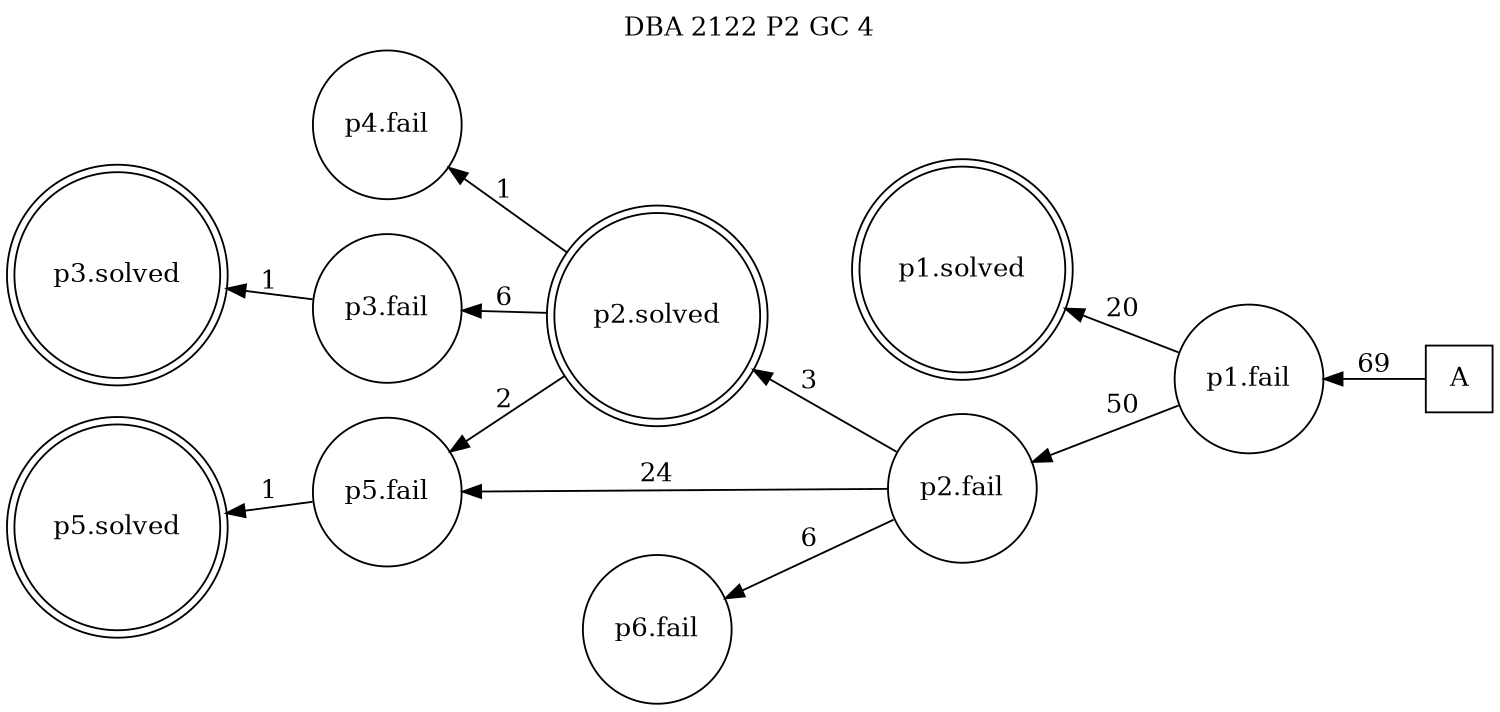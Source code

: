 digraph DBA_2122_P2_GC_4_GOOD {
labelloc="tl"
label= " DBA 2122 P2 GC 4 "
rankdir="RL";
graph [ size=" 10 , 10 !"]

"A" [shape="square" label="A"]
"p1.fail" [shape="circle" label="p1.fail"]
"p1.solved" [shape="doublecircle" label="p1.solved"]
"p2.fail" [shape="circle" label="p2.fail"]
"p2.solved" [shape="doublecircle" label="p2.solved"]
"p3.fail" [shape="circle" label="p3.fail"]
"p3.solved" [shape="doublecircle" label="p3.solved"]
"p5.fail" [shape="circle" label="p5.fail"]
"p4.fail" [shape="circle" label="p4.fail"]
"p6.fail" [shape="circle" label="p6.fail"]
"p5.solved" [shape="doublecircle" label="p5.solved"]
"A" -> "p1.fail" [ label=69]
"p1.fail" -> "p1.solved" [ label=20]
"p1.fail" -> "p2.fail" [ label=50]
"p2.fail" -> "p2.solved" [ label=3]
"p2.fail" -> "p5.fail" [ label=24]
"p2.fail" -> "p6.fail" [ label=6]
"p2.solved" -> "p3.fail" [ label=6]
"p2.solved" -> "p5.fail" [ label=2]
"p2.solved" -> "p4.fail" [ label=1]
"p3.fail" -> "p3.solved" [ label=1]
"p5.fail" -> "p5.solved" [ label=1]
}

